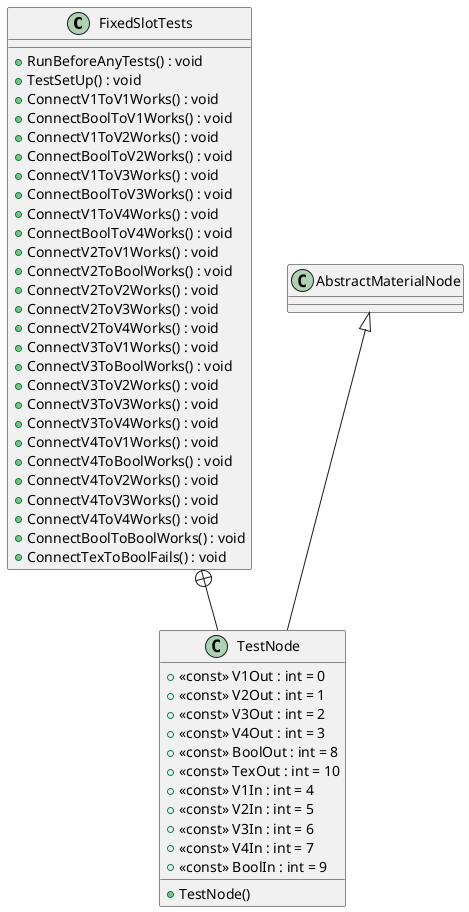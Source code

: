 @startuml
class FixedSlotTests {
    + RunBeforeAnyTests() : void
    + TestSetUp() : void
    + ConnectV1ToV1Works() : void
    + ConnectBoolToV1Works() : void
    + ConnectV1ToV2Works() : void
    + ConnectBoolToV2Works() : void
    + ConnectV1ToV3Works() : void
    + ConnectBoolToV3Works() : void
    + ConnectV1ToV4Works() : void
    + ConnectBoolToV4Works() : void
    + ConnectV2ToV1Works() : void
    + ConnectV2ToBoolWorks() : void
    + ConnectV2ToV2Works() : void
    + ConnectV2ToV3Works() : void
    + ConnectV2ToV4Works() : void
    + ConnectV3ToV1Works() : void
    + ConnectV3ToBoolWorks() : void
    + ConnectV3ToV2Works() : void
    + ConnectV3ToV3Works() : void
    + ConnectV3ToV4Works() : void
    + ConnectV4ToV1Works() : void
    + ConnectV4ToBoolWorks() : void
    + ConnectV4ToV2Works() : void
    + ConnectV4ToV3Works() : void
    + ConnectV4ToV4Works() : void
    + ConnectBoolToBoolWorks() : void
    + ConnectTexToBoolFails() : void
}
class TestNode {
    + <<const>> V1Out : int = 0
    + <<const>> V2Out : int = 1
    + <<const>> V3Out : int = 2
    + <<const>> V4Out : int = 3
    + <<const>> BoolOut : int = 8
    + <<const>> TexOut : int = 10
    + <<const>> V1In : int = 4
    + <<const>> V2In : int = 5
    + <<const>> V3In : int = 6
    + <<const>> V4In : int = 7
    + <<const>> BoolIn : int = 9
    + TestNode()
}
FixedSlotTests +-- TestNode
AbstractMaterialNode <|-- TestNode
@enduml
